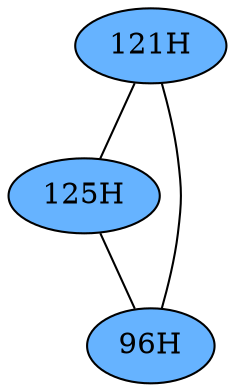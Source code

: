 // The Round Table
graph {
	"121H" [fillcolor="#66B3FF" style=radial]
	"125H" [fillcolor="#66B3FF" style=radial]
	"121H" -- "125H" [penwidth=1]
	"121H" [fillcolor="#66B3FF" style=radial]
	"96H" [fillcolor="#66B3FF" style=radial]
	"121H" -- "96H" [penwidth=1]
	"125H" [fillcolor="#66B3FF" style=radial]
	"96H" [fillcolor="#66B3FF" style=radial]
	"125H" -- "96H" [penwidth=1]
}
